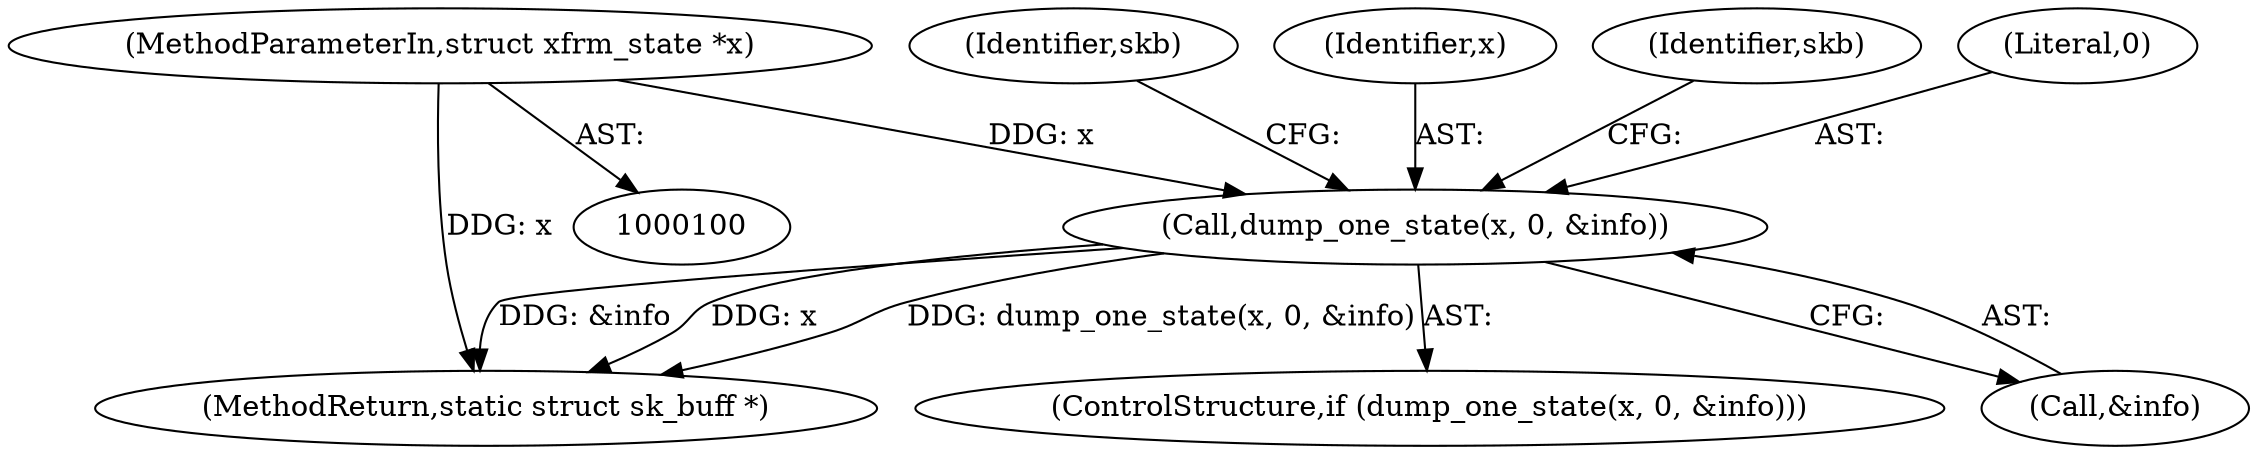 digraph "0_linux_864745d291b5ba80ea0bd0edcbe67273de368836@pointer" {
"1000140" [label="(Call,dump_one_state(x, 0, &info))"];
"1000102" [label="(MethodParameterIn,struct xfrm_state *x)"];
"1000151" [label="(Identifier,skb)"];
"1000141" [label="(Identifier,x)"];
"1000147" [label="(Identifier,skb)"];
"1000152" [label="(MethodReturn,static struct sk_buff *)"];
"1000139" [label="(ControlStructure,if (dump_one_state(x, 0, &info)))"];
"1000140" [label="(Call,dump_one_state(x, 0, &info))"];
"1000142" [label="(Literal,0)"];
"1000102" [label="(MethodParameterIn,struct xfrm_state *x)"];
"1000143" [label="(Call,&info)"];
"1000140" -> "1000139"  [label="AST: "];
"1000140" -> "1000143"  [label="CFG: "];
"1000141" -> "1000140"  [label="AST: "];
"1000142" -> "1000140"  [label="AST: "];
"1000143" -> "1000140"  [label="AST: "];
"1000147" -> "1000140"  [label="CFG: "];
"1000151" -> "1000140"  [label="CFG: "];
"1000140" -> "1000152"  [label="DDG: dump_one_state(x, 0, &info)"];
"1000140" -> "1000152"  [label="DDG: &info"];
"1000140" -> "1000152"  [label="DDG: x"];
"1000102" -> "1000140"  [label="DDG: x"];
"1000102" -> "1000100"  [label="AST: "];
"1000102" -> "1000152"  [label="DDG: x"];
}

